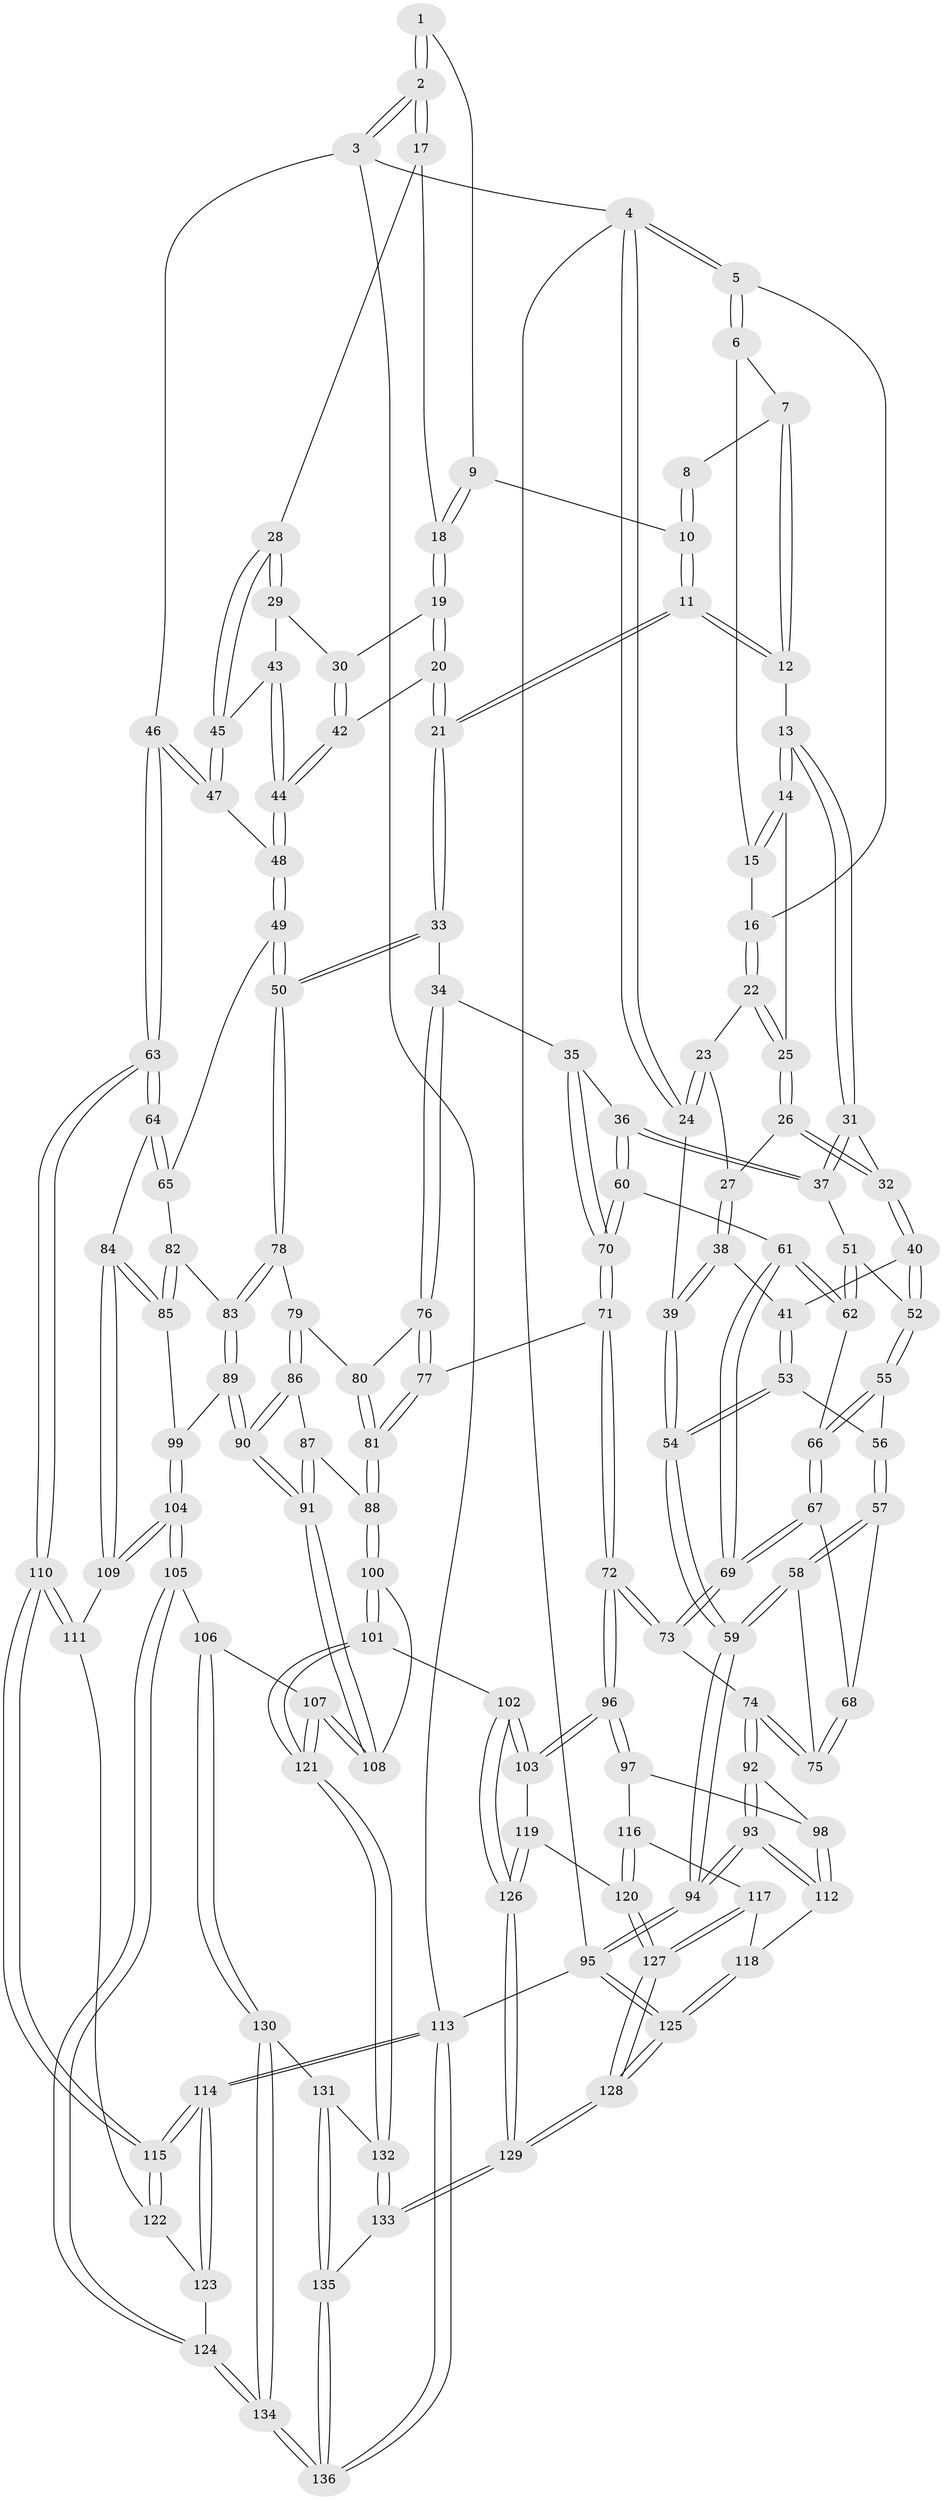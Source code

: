 // coarse degree distribution, {4: 0.29411764705882354, 5: 0.3382352941176471, 2: 0.029411764705882353, 3: 0.16176470588235295, 7: 0.07352941176470588, 6: 0.07352941176470588, 8: 0.014705882352941176, 9: 0.014705882352941176}
// Generated by graph-tools (version 1.1) at 2025/07/03/04/25 22:07:05]
// undirected, 136 vertices, 337 edges
graph export_dot {
graph [start="1"]
  node [color=gray90,style=filled];
  1 [pos="+0.8019685452882727+0"];
  2 [pos="+1+0"];
  3 [pos="+1+0"];
  4 [pos="+0+0"];
  5 [pos="+0+0"];
  6 [pos="+0.2374628476065347+0"];
  7 [pos="+0.40210159853887983+0"];
  8 [pos="+0.6079268859964561+0"];
  9 [pos="+0.697284291106151+0.04509806033186904"];
  10 [pos="+0.6269890451505808+0.07163449431653186"];
  11 [pos="+0.5504796099134504+0.14143574484044225"];
  12 [pos="+0.4787939149822097+0.11069238867734417"];
  13 [pos="+0.46811850215886874+0.11907167351329365"];
  14 [pos="+0.21983610070286674+0.08224772051669584"];
  15 [pos="+0.2259767154778901+0"];
  16 [pos="+0.0644769116264612+0.10971888276720844"];
  17 [pos="+0.9619354993318453+0.04061736940081985"];
  18 [pos="+0.7831402920799281+0.12554730820420518"];
  19 [pos="+0.74871654240696+0.1813320378507634"];
  20 [pos="+0.7019566636824464+0.21182189575174673"];
  21 [pos="+0.62752119234784+0.241818729181659"];
  22 [pos="+0.06658448248285466+0.12621884008534304"];
  23 [pos="+0.040218992252870046+0.14981165947457595"];
  24 [pos="+0+0.2539515549889216"];
  25 [pos="+0.20464654699262294+0.1324126530241141"];
  26 [pos="+0.20663489741911753+0.13863052830083314"];
  27 [pos="+0.09689760422196578+0.23447359666807932"];
  28 [pos="+0.9130696307522898+0.22716951061485138"];
  29 [pos="+0.8296338097032492+0.2398656122340975"];
  30 [pos="+0.8233656763516171+0.2382125845789984"];
  31 [pos="+0.3882015631478071+0.21113830408982415"];
  32 [pos="+0.2588502948416583+0.22876900989113974"];
  33 [pos="+0.6146917070550286+0.3834955383089883"];
  34 [pos="+0.592316523858191+0.389244345910249"];
  35 [pos="+0.5538629023726547+0.39035066931904905"];
  36 [pos="+0.4799655442411622+0.3740268682586467"];
  37 [pos="+0.4316526585219794+0.3485057454812844"];
  38 [pos="+0.09689309296261846+0.26264723776920806"];
  39 [pos="+0+0.36159721891189844"];
  40 [pos="+0.24883741848181845+0.253272839369995"];
  41 [pos="+0.1503148785477962+0.29966639764833114"];
  42 [pos="+0.7937749853906251+0.2923475024759406"];
  43 [pos="+0.8362386458114563+0.28598451458183644"];
  44 [pos="+0.8044946883710532+0.33044801139108976"];
  45 [pos="+0.9292540859563233+0.2934877400161967"];
  46 [pos="+1+0.4842967805358485"];
  47 [pos="+0.945672272391383+0.3323608121944314"];
  48 [pos="+0.8013615140263869+0.37391554844607006"];
  49 [pos="+0.7295609509386715+0.44456430240113376"];
  50 [pos="+0.6889013498897208+0.4449890822872984"];
  51 [pos="+0.3840293356601753+0.36797047477103406"];
  52 [pos="+0.28427146377776996+0.3806102161043803"];
  53 [pos="+0.13665180427969326+0.341704272040234"];
  54 [pos="+0+0.41097624116635745"];
  55 [pos="+0.2740318608738747+0.4014349499694281"];
  56 [pos="+0.1404578312650899+0.352685244785722"];
  57 [pos="+0.13900425611326392+0.4605461738387187"];
  58 [pos="+0.08360895148027071+0.5029494221829406"];
  59 [pos="+0+0.5454866222129754"];
  60 [pos="+0.38914495058128074+0.48705990711152963"];
  61 [pos="+0.38606042180712213+0.4857617555073697"];
  62 [pos="+0.3747788898070929+0.4497054554463548"];
  63 [pos="+1+0.5179371183718187"];
  64 [pos="+0.9922414329855491+0.5646303832661361"];
  65 [pos="+0.8281647589080054+0.5051597591775282"];
  66 [pos="+0.27346642837725976+0.4037676720920494"];
  67 [pos="+0.2570835577015579+0.4493274041039861"];
  68 [pos="+0.2570620866826287+0.44933628302832646"];
  69 [pos="+0.2956199083791151+0.49189248566513577"];
  70 [pos="+0.4243780813681725+0.539114020653046"];
  71 [pos="+0.4310997608838011+0.6271488657262025"];
  72 [pos="+0.3980147474517308+0.6397014008695715"];
  73 [pos="+0.30340800554248654+0.5437310457173553"];
  74 [pos="+0.2087974167081039+0.6099799093342464"];
  75 [pos="+0.19810442012035234+0.590770636422221"];
  76 [pos="+0.5133353945376856+0.5503162145665689"];
  77 [pos="+0.45550127509118626+0.6321237203254739"];
  78 [pos="+0.6777015224119836+0.4964971338057886"];
  79 [pos="+0.6638981883857102+0.5186359330317656"];
  80 [pos="+0.6052856628880183+0.5598187902394244"];
  81 [pos="+0.49845776493863525+0.6571717249428461"];
  82 [pos="+0.7892084333172653+0.6006362449754037"];
  83 [pos="+0.7374914992545687+0.6367363163040369"];
  84 [pos="+0.9443114597497455+0.6181601121802976"];
  85 [pos="+0.8213495676845055+0.658107611362209"];
  86 [pos="+0.646130449873852+0.603086260768916"];
  87 [pos="+0.6088115687105362+0.6347820401519494"];
  88 [pos="+0.4990604179324743+0.657846045033391"];
  89 [pos="+0.7405157390053851+0.6792198868797913"];
  90 [pos="+0.6826607193167761+0.7136250373656834"];
  91 [pos="+0.6659753344298118+0.7342774790368889"];
  92 [pos="+0.21049791773205428+0.632632065580526"];
  93 [pos="+0+0.6832380685426606"];
  94 [pos="+0+0.6240690703727476"];
  95 [pos="+0+1"];
  96 [pos="+0.32713638901793374+0.7107626805323477"];
  97 [pos="+0.28063072876813844+0.7119014680061457"];
  98 [pos="+0.24499106991533995+0.685621738309386"];
  99 [pos="+0.7747774386187808+0.6871982308521027"];
  100 [pos="+0.520414123303892+0.6966395864880728"];
  101 [pos="+0.4912415233237376+0.8454354090173354"];
  102 [pos="+0.45104383353454575+0.8594336622214108"];
  103 [pos="+0.37111230301017967+0.7991543273799816"];
  104 [pos="+0.847603540957962+0.8120448836057714"];
  105 [pos="+0.8335110562513575+0.846588067946896"];
  106 [pos="+0.7581405000985079+0.8499564252680754"];
  107 [pos="+0.668541030726964+0.7887932699121945"];
  108 [pos="+0.6616993623533133+0.7412407789276483"];
  109 [pos="+0.8830076449265506+0.7798911350571793"];
  110 [pos="+1+0.7154874279277117"];
  111 [pos="+0.9106061545990062+0.7841384085194486"];
  112 [pos="+0.06539463356219778+0.7544562967638133"];
  113 [pos="+1+1"];
  114 [pos="+1+1"];
  115 [pos="+1+0.7598667456855749"];
  116 [pos="+0.2755502639073183+0.7198309311544946"];
  117 [pos="+0.1712480855324438+0.8290824736802813"];
  118 [pos="+0.08001156278356288+0.7738180235590599"];
  119 [pos="+0.31027080338538243+0.8618146855455602"];
  120 [pos="+0.26739293810506276+0.8856927581065132"];
  121 [pos="+0.5704375485872659+0.8740047473977263"];
  122 [pos="+1+0.8329112904418188"];
  123 [pos="+0.9122046582905992+0.9102331423547013"];
  124 [pos="+0.866363770732332+0.8992115645014596"];
  125 [pos="+0+1"];
  126 [pos="+0.40964504321682194+0.9581484254248375"];
  127 [pos="+0.20572529770022946+0.9549499600329259"];
  128 [pos="+0.1624046043228769+1"];
  129 [pos="+0.33040933548205814+1"];
  130 [pos="+0.7026463811172067+0.9390079019295506"];
  131 [pos="+0.6411576347642851+0.938525618362465"];
  132 [pos="+0.5875099440949498+0.9158266327249435"];
  133 [pos="+0.46163579486326406+1"];
  134 [pos="+0.7850987013891619+1"];
  135 [pos="+0.6515101767351743+1"];
  136 [pos="+0.7792242587307592+1"];
  1 -- 2;
  1 -- 2;
  1 -- 9;
  2 -- 3;
  2 -- 3;
  2 -- 17;
  2 -- 17;
  3 -- 4;
  3 -- 46;
  3 -- 113;
  4 -- 5;
  4 -- 5;
  4 -- 24;
  4 -- 24;
  4 -- 95;
  5 -- 6;
  5 -- 6;
  5 -- 16;
  6 -- 7;
  6 -- 15;
  7 -- 8;
  7 -- 12;
  7 -- 12;
  8 -- 10;
  8 -- 10;
  9 -- 10;
  9 -- 18;
  9 -- 18;
  10 -- 11;
  10 -- 11;
  11 -- 12;
  11 -- 12;
  11 -- 21;
  11 -- 21;
  12 -- 13;
  13 -- 14;
  13 -- 14;
  13 -- 31;
  13 -- 31;
  14 -- 15;
  14 -- 15;
  14 -- 25;
  15 -- 16;
  16 -- 22;
  16 -- 22;
  17 -- 18;
  17 -- 28;
  18 -- 19;
  18 -- 19;
  19 -- 20;
  19 -- 20;
  19 -- 30;
  20 -- 21;
  20 -- 21;
  20 -- 42;
  21 -- 33;
  21 -- 33;
  22 -- 23;
  22 -- 25;
  22 -- 25;
  23 -- 24;
  23 -- 24;
  23 -- 27;
  24 -- 39;
  25 -- 26;
  25 -- 26;
  26 -- 27;
  26 -- 32;
  26 -- 32;
  27 -- 38;
  27 -- 38;
  28 -- 29;
  28 -- 29;
  28 -- 45;
  28 -- 45;
  29 -- 30;
  29 -- 43;
  30 -- 42;
  30 -- 42;
  31 -- 32;
  31 -- 37;
  31 -- 37;
  32 -- 40;
  32 -- 40;
  33 -- 34;
  33 -- 50;
  33 -- 50;
  34 -- 35;
  34 -- 76;
  34 -- 76;
  35 -- 36;
  35 -- 70;
  35 -- 70;
  36 -- 37;
  36 -- 37;
  36 -- 60;
  36 -- 60;
  37 -- 51;
  38 -- 39;
  38 -- 39;
  38 -- 41;
  39 -- 54;
  39 -- 54;
  40 -- 41;
  40 -- 52;
  40 -- 52;
  41 -- 53;
  41 -- 53;
  42 -- 44;
  42 -- 44;
  43 -- 44;
  43 -- 44;
  43 -- 45;
  44 -- 48;
  44 -- 48;
  45 -- 47;
  45 -- 47;
  46 -- 47;
  46 -- 47;
  46 -- 63;
  46 -- 63;
  47 -- 48;
  48 -- 49;
  48 -- 49;
  49 -- 50;
  49 -- 50;
  49 -- 65;
  50 -- 78;
  50 -- 78;
  51 -- 52;
  51 -- 62;
  51 -- 62;
  52 -- 55;
  52 -- 55;
  53 -- 54;
  53 -- 54;
  53 -- 56;
  54 -- 59;
  54 -- 59;
  55 -- 56;
  55 -- 66;
  55 -- 66;
  56 -- 57;
  56 -- 57;
  57 -- 58;
  57 -- 58;
  57 -- 68;
  58 -- 59;
  58 -- 59;
  58 -- 75;
  59 -- 94;
  59 -- 94;
  60 -- 61;
  60 -- 70;
  60 -- 70;
  61 -- 62;
  61 -- 62;
  61 -- 69;
  61 -- 69;
  62 -- 66;
  63 -- 64;
  63 -- 64;
  63 -- 110;
  63 -- 110;
  64 -- 65;
  64 -- 65;
  64 -- 84;
  65 -- 82;
  66 -- 67;
  66 -- 67;
  67 -- 68;
  67 -- 69;
  67 -- 69;
  68 -- 75;
  68 -- 75;
  69 -- 73;
  69 -- 73;
  70 -- 71;
  70 -- 71;
  71 -- 72;
  71 -- 72;
  71 -- 77;
  72 -- 73;
  72 -- 73;
  72 -- 96;
  72 -- 96;
  73 -- 74;
  74 -- 75;
  74 -- 75;
  74 -- 92;
  74 -- 92;
  76 -- 77;
  76 -- 77;
  76 -- 80;
  77 -- 81;
  77 -- 81;
  78 -- 79;
  78 -- 83;
  78 -- 83;
  79 -- 80;
  79 -- 86;
  79 -- 86;
  80 -- 81;
  80 -- 81;
  81 -- 88;
  81 -- 88;
  82 -- 83;
  82 -- 85;
  82 -- 85;
  83 -- 89;
  83 -- 89;
  84 -- 85;
  84 -- 85;
  84 -- 109;
  84 -- 109;
  85 -- 99;
  86 -- 87;
  86 -- 90;
  86 -- 90;
  87 -- 88;
  87 -- 91;
  87 -- 91;
  88 -- 100;
  88 -- 100;
  89 -- 90;
  89 -- 90;
  89 -- 99;
  90 -- 91;
  90 -- 91;
  91 -- 108;
  91 -- 108;
  92 -- 93;
  92 -- 93;
  92 -- 98;
  93 -- 94;
  93 -- 94;
  93 -- 112;
  93 -- 112;
  94 -- 95;
  94 -- 95;
  95 -- 125;
  95 -- 125;
  95 -- 113;
  96 -- 97;
  96 -- 97;
  96 -- 103;
  96 -- 103;
  97 -- 98;
  97 -- 116;
  98 -- 112;
  98 -- 112;
  99 -- 104;
  99 -- 104;
  100 -- 101;
  100 -- 101;
  100 -- 108;
  101 -- 102;
  101 -- 121;
  101 -- 121;
  102 -- 103;
  102 -- 103;
  102 -- 126;
  102 -- 126;
  103 -- 119;
  104 -- 105;
  104 -- 105;
  104 -- 109;
  104 -- 109;
  105 -- 106;
  105 -- 124;
  105 -- 124;
  106 -- 107;
  106 -- 130;
  106 -- 130;
  107 -- 108;
  107 -- 108;
  107 -- 121;
  107 -- 121;
  109 -- 111;
  110 -- 111;
  110 -- 111;
  110 -- 115;
  110 -- 115;
  111 -- 122;
  112 -- 118;
  113 -- 114;
  113 -- 114;
  113 -- 136;
  113 -- 136;
  114 -- 115;
  114 -- 115;
  114 -- 123;
  114 -- 123;
  115 -- 122;
  115 -- 122;
  116 -- 117;
  116 -- 120;
  116 -- 120;
  117 -- 118;
  117 -- 127;
  117 -- 127;
  118 -- 125;
  118 -- 125;
  119 -- 120;
  119 -- 126;
  119 -- 126;
  120 -- 127;
  120 -- 127;
  121 -- 132;
  121 -- 132;
  122 -- 123;
  123 -- 124;
  124 -- 134;
  124 -- 134;
  125 -- 128;
  125 -- 128;
  126 -- 129;
  126 -- 129;
  127 -- 128;
  127 -- 128;
  128 -- 129;
  128 -- 129;
  129 -- 133;
  129 -- 133;
  130 -- 131;
  130 -- 134;
  130 -- 134;
  131 -- 132;
  131 -- 135;
  131 -- 135;
  132 -- 133;
  132 -- 133;
  133 -- 135;
  134 -- 136;
  134 -- 136;
  135 -- 136;
  135 -- 136;
}
